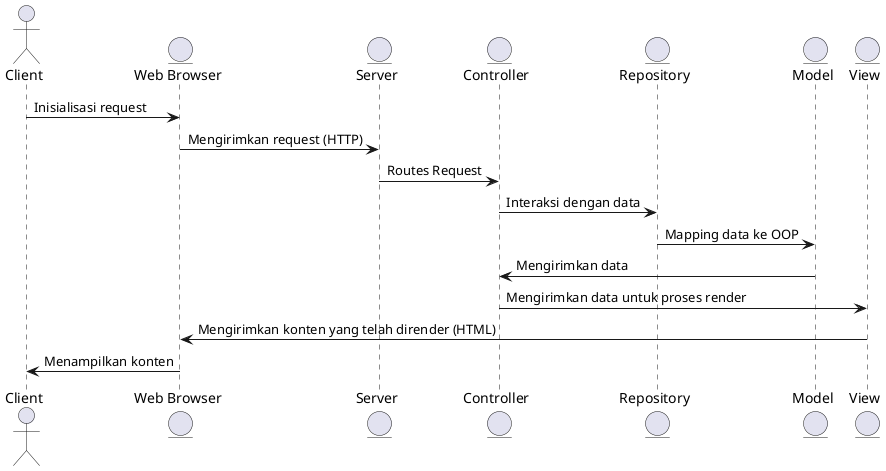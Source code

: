 @startuml
actor Client
entity "Web Browser" as Browser
entity "Server" as Server
entity "Controller" as Controller
entity "Repository" as Repository
entity "Model" as Model
entity "View" as View

Client -> Browser : Inisialisasi request
Browser -> Server : Mengirimkan request (HTTP)
Server -> Controller : Routes Request
Controller -> Repository : Interaksi dengan data
Repository -> Model : Mapping data ke OOP
Model -> Controller : Mengirimkan data
Controller -> View : Mengirimkan data untuk proses render
View -> Browser : Mengirimkan konten yang telah dirender (HTML)
Browser -> Client : Menampilkan konten

@enduml

